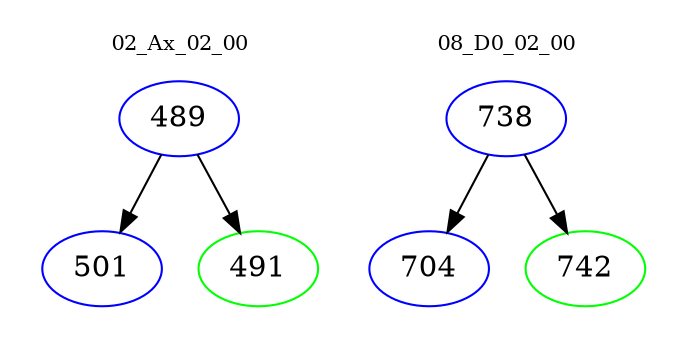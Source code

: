 digraph{
subgraph cluster_0 {
color = white
label = "02_Ax_02_00";
fontsize=10;
T0_489 [label="489", color="blue"]
T0_489 -> T0_501 [color="black"]
T0_501 [label="501", color="blue"]
T0_489 -> T0_491 [color="black"]
T0_491 [label="491", color="green"]
}
subgraph cluster_1 {
color = white
label = "08_D0_02_00";
fontsize=10;
T1_738 [label="738", color="blue"]
T1_738 -> T1_704 [color="black"]
T1_704 [label="704", color="blue"]
T1_738 -> T1_742 [color="black"]
T1_742 [label="742", color="green"]
}
}
